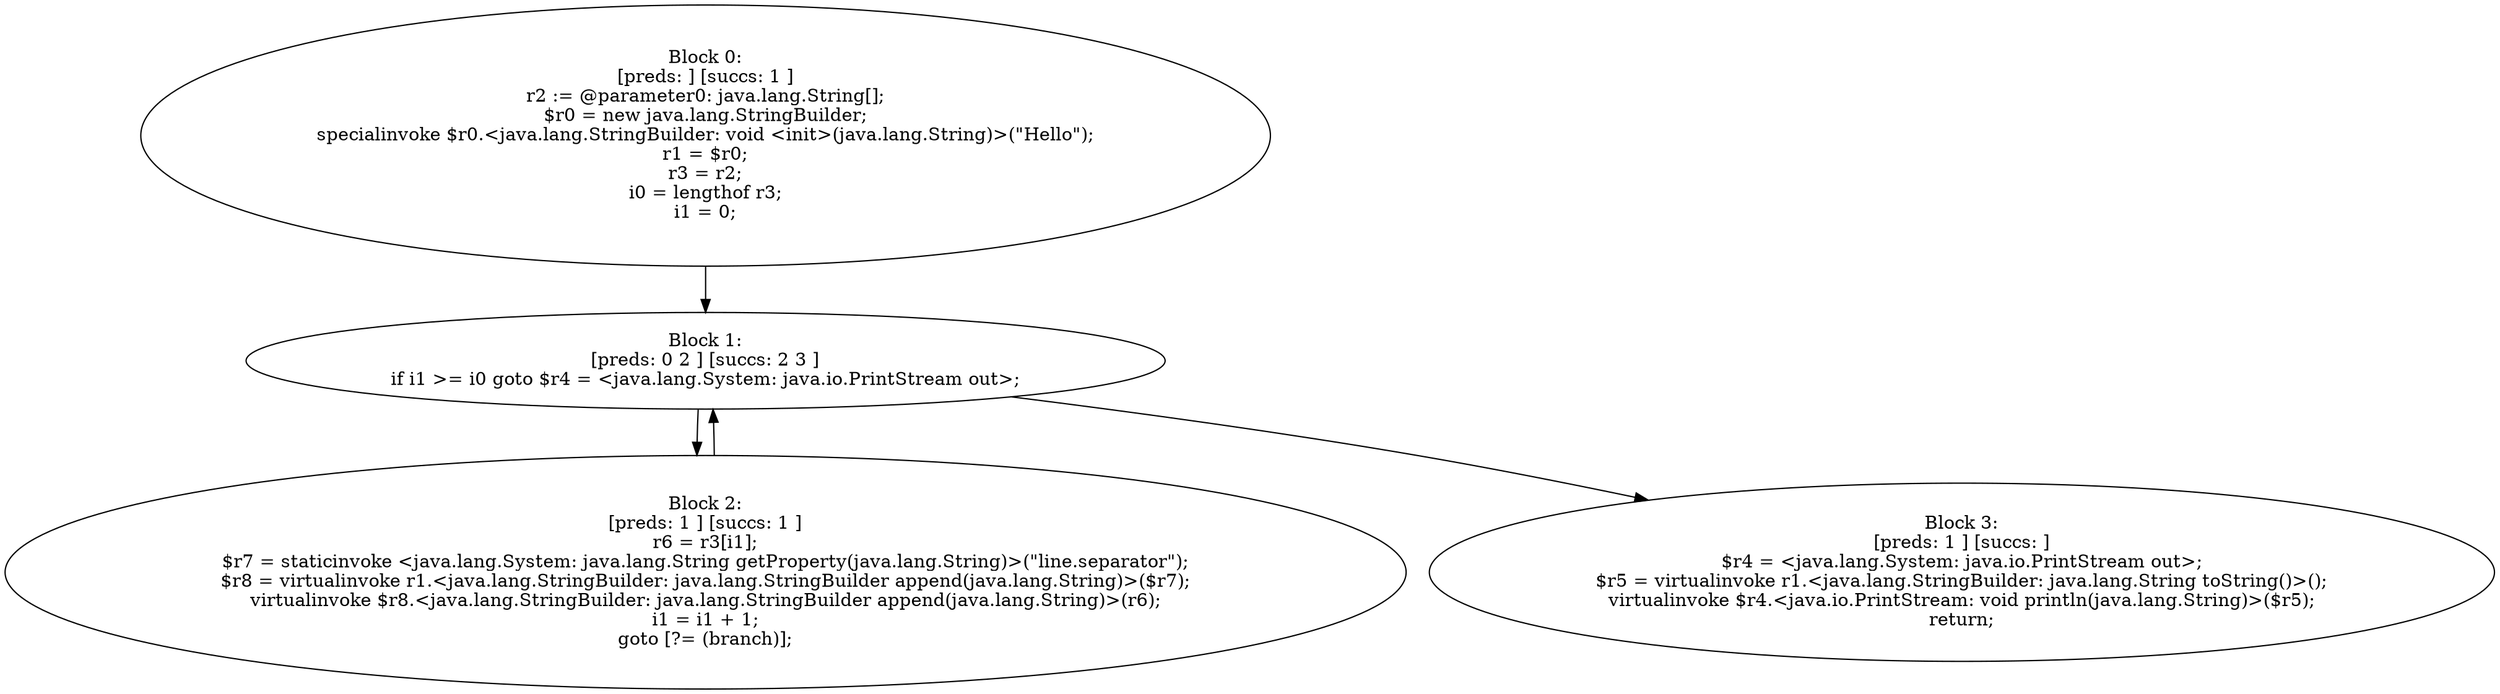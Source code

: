 digraph "unitGraph" {
    "Block 0:
[preds: ] [succs: 1 ]
r2 := @parameter0: java.lang.String[];
$r0 = new java.lang.StringBuilder;
specialinvoke $r0.<java.lang.StringBuilder: void <init>(java.lang.String)>(\"Hello\");
r1 = $r0;
r3 = r2;
i0 = lengthof r3;
i1 = 0;
"
    "Block 1:
[preds: 0 2 ] [succs: 2 3 ]
if i1 >= i0 goto $r4 = <java.lang.System: java.io.PrintStream out>;
"
    "Block 2:
[preds: 1 ] [succs: 1 ]
r6 = r3[i1];
$r7 = staticinvoke <java.lang.System: java.lang.String getProperty(java.lang.String)>(\"line.separator\");
$r8 = virtualinvoke r1.<java.lang.StringBuilder: java.lang.StringBuilder append(java.lang.String)>($r7);
virtualinvoke $r8.<java.lang.StringBuilder: java.lang.StringBuilder append(java.lang.String)>(r6);
i1 = i1 + 1;
goto [?= (branch)];
"
    "Block 3:
[preds: 1 ] [succs: ]
$r4 = <java.lang.System: java.io.PrintStream out>;
$r5 = virtualinvoke r1.<java.lang.StringBuilder: java.lang.String toString()>();
virtualinvoke $r4.<java.io.PrintStream: void println(java.lang.String)>($r5);
return;
"
    "Block 0:
[preds: ] [succs: 1 ]
r2 := @parameter0: java.lang.String[];
$r0 = new java.lang.StringBuilder;
specialinvoke $r0.<java.lang.StringBuilder: void <init>(java.lang.String)>(\"Hello\");
r1 = $r0;
r3 = r2;
i0 = lengthof r3;
i1 = 0;
"->"Block 1:
[preds: 0 2 ] [succs: 2 3 ]
if i1 >= i0 goto $r4 = <java.lang.System: java.io.PrintStream out>;
";
    "Block 1:
[preds: 0 2 ] [succs: 2 3 ]
if i1 >= i0 goto $r4 = <java.lang.System: java.io.PrintStream out>;
"->"Block 2:
[preds: 1 ] [succs: 1 ]
r6 = r3[i1];
$r7 = staticinvoke <java.lang.System: java.lang.String getProperty(java.lang.String)>(\"line.separator\");
$r8 = virtualinvoke r1.<java.lang.StringBuilder: java.lang.StringBuilder append(java.lang.String)>($r7);
virtualinvoke $r8.<java.lang.StringBuilder: java.lang.StringBuilder append(java.lang.String)>(r6);
i1 = i1 + 1;
goto [?= (branch)];
";
    "Block 1:
[preds: 0 2 ] [succs: 2 3 ]
if i1 >= i0 goto $r4 = <java.lang.System: java.io.PrintStream out>;
"->"Block 3:
[preds: 1 ] [succs: ]
$r4 = <java.lang.System: java.io.PrintStream out>;
$r5 = virtualinvoke r1.<java.lang.StringBuilder: java.lang.String toString()>();
virtualinvoke $r4.<java.io.PrintStream: void println(java.lang.String)>($r5);
return;
";
    "Block 2:
[preds: 1 ] [succs: 1 ]
r6 = r3[i1];
$r7 = staticinvoke <java.lang.System: java.lang.String getProperty(java.lang.String)>(\"line.separator\");
$r8 = virtualinvoke r1.<java.lang.StringBuilder: java.lang.StringBuilder append(java.lang.String)>($r7);
virtualinvoke $r8.<java.lang.StringBuilder: java.lang.StringBuilder append(java.lang.String)>(r6);
i1 = i1 + 1;
goto [?= (branch)];
"->"Block 1:
[preds: 0 2 ] [succs: 2 3 ]
if i1 >= i0 goto $r4 = <java.lang.System: java.io.PrintStream out>;
";
}
